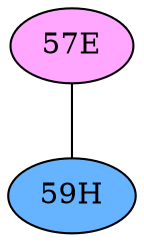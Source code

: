 // The Round Table
graph {
	"57E" [fillcolor="#FFA6FF" style=radial]
	"59H" [fillcolor="#66B3FF" style=radial]
	"57E" -- "59H" [penwidth=1]
}
